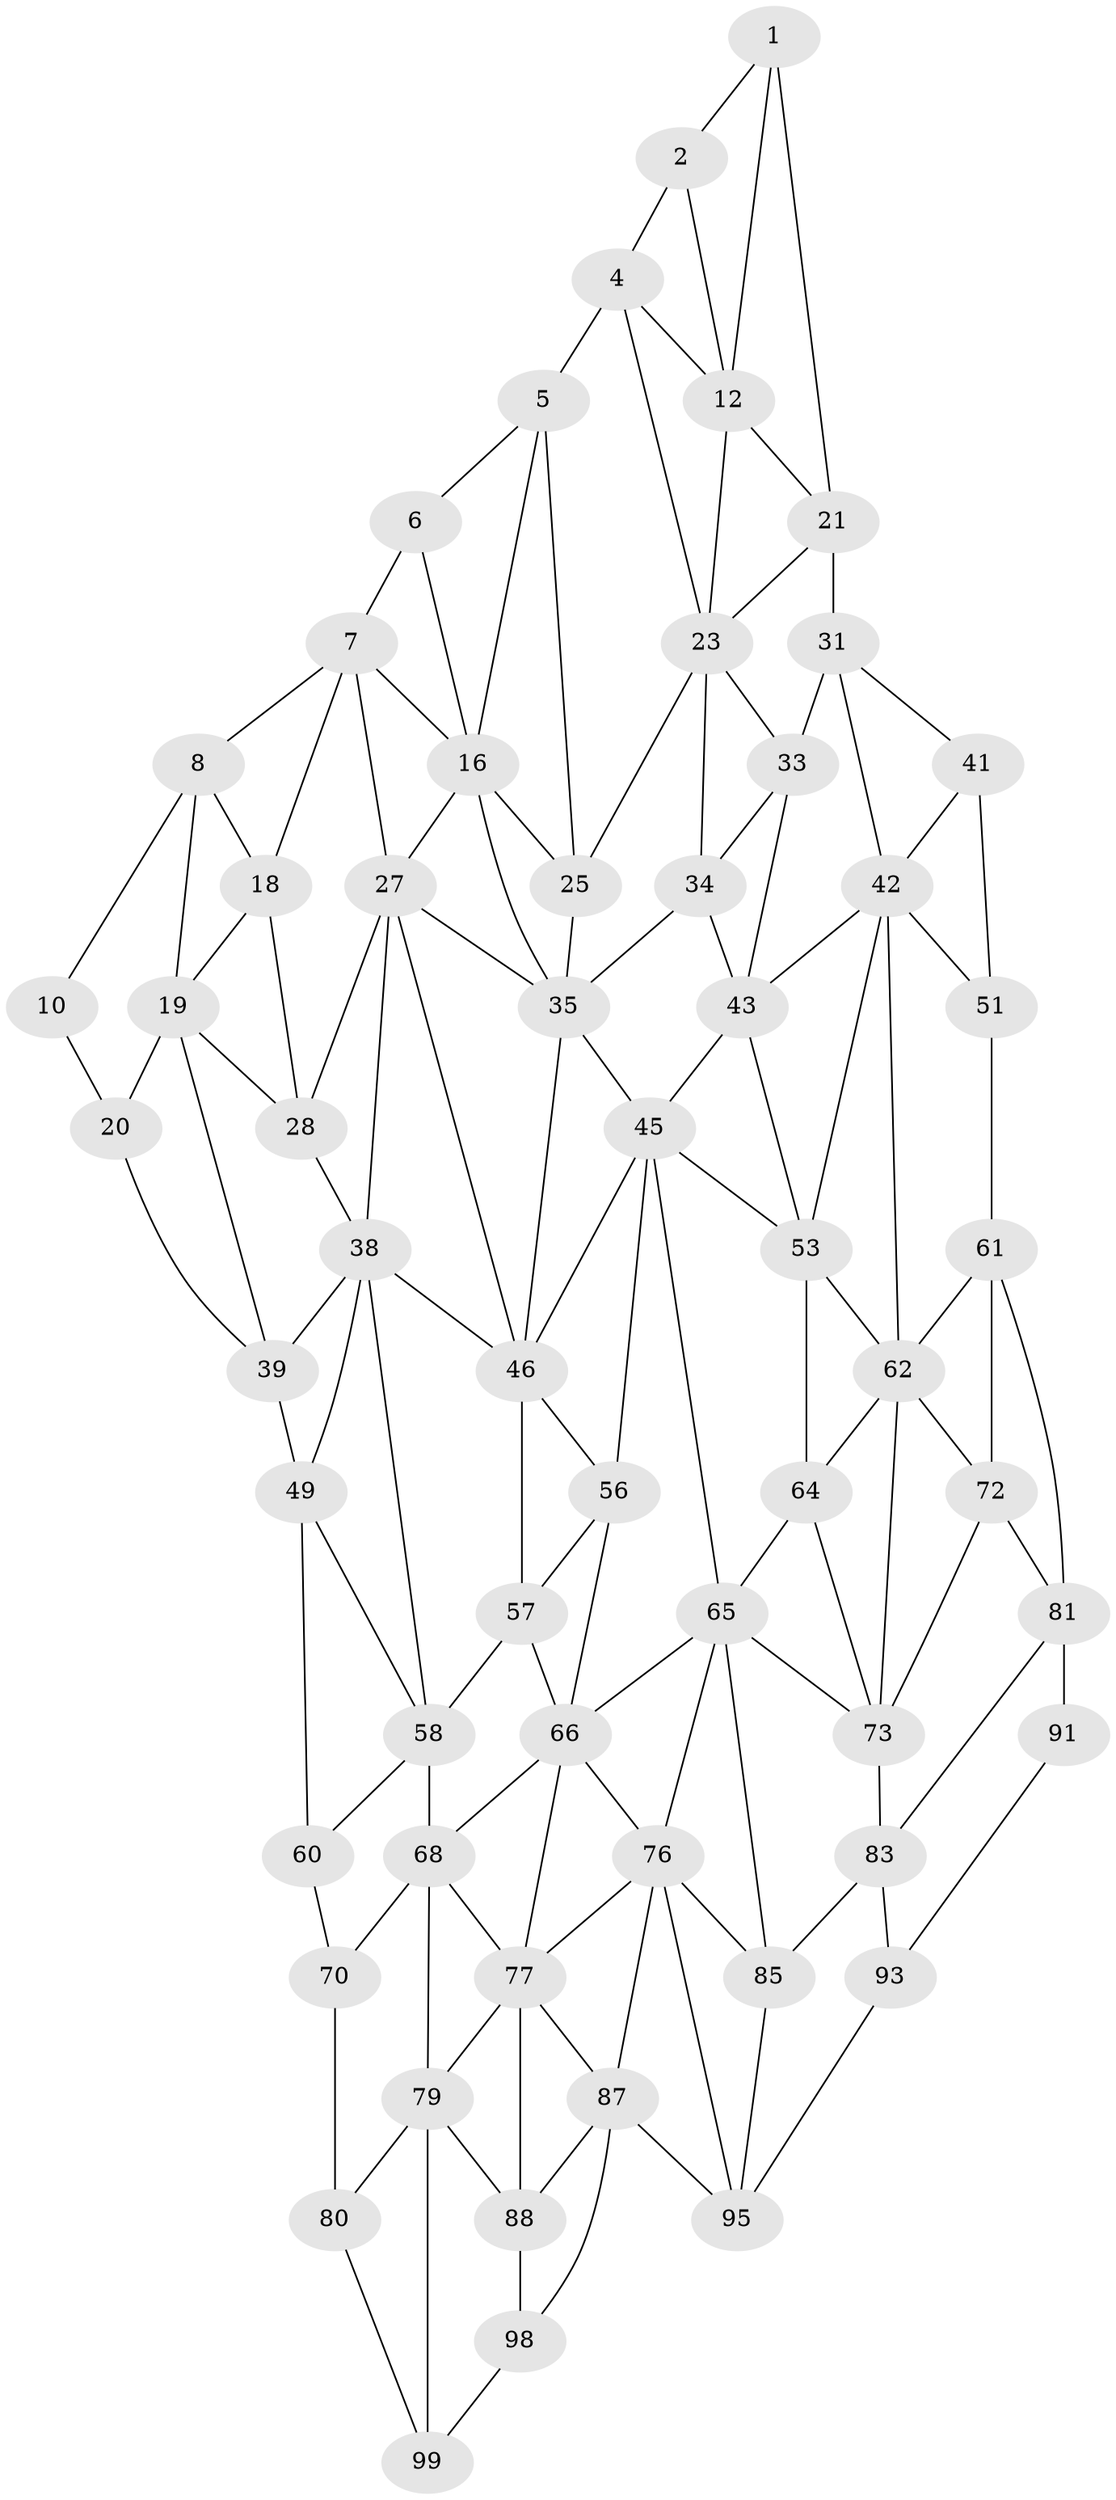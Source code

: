 // original degree distribution, {2: 0.04, 3: 0.32, 4: 0.64}
// Generated by graph-tools (version 1.1) at 2025/11/02/21/25 10:11:11]
// undirected, 59 vertices, 128 edges
graph export_dot {
graph [start="1"]
  node [color=gray90,style=filled];
  1 [super="+11"];
  2 [super="+3"];
  4 [super="+14"];
  5 [super="+15"];
  6;
  7 [super="+17"];
  8 [super="+9"];
  10;
  12 [super="+13"];
  16 [super="+26"];
  18;
  19 [super="+29"];
  20 [super="+30"];
  21 [super="+22"];
  23 [super="+24"];
  25;
  27 [super="+37"];
  28;
  31 [super="+32"];
  33;
  34;
  35 [super="+36"];
  38 [super="+48"];
  39 [super="+40"];
  41;
  42 [super="+52"];
  43 [super="+44"];
  45 [super="+55"];
  46 [super="+47"];
  49 [super="+50"];
  51;
  53 [super="+54"];
  56;
  57;
  58 [super="+59"];
  60;
  61 [super="+71"];
  62 [super="+63"];
  64;
  65 [super="+75"];
  66 [super="+67"];
  68 [super="+69"];
  70;
  72;
  73 [super="+74"];
  76 [super="+86"];
  77 [super="+78"];
  79 [super="+89"];
  80 [super="+90"];
  81 [super="+82"];
  83 [super="+84"];
  85;
  87 [super="+97"];
  88;
  91 [super="+92"];
  93 [super="+94"];
  95 [super="+96"];
  98;
  99 [super="+100"];
  1 -- 2;
  1 -- 12;
  1 -- 21;
  2 -- 12 [weight=2];
  2 -- 4;
  4 -- 5 [weight=2];
  4 -- 12;
  4 -- 23;
  5 -- 6;
  5 -- 16;
  5 -- 25;
  6 -- 16;
  6 -- 7;
  7 -- 8;
  7 -- 16;
  7 -- 18;
  7 -- 27;
  8 -- 18;
  8 -- 10;
  8 -- 19;
  10 -- 20;
  12 -- 23;
  12 -- 21;
  16 -- 25;
  16 -- 35;
  16 -- 27;
  18 -- 28;
  18 -- 19;
  19 -- 20 [weight=2];
  19 -- 28;
  19 -- 39;
  20 -- 39;
  21 -- 31 [weight=2];
  21 -- 23;
  23 -- 33;
  23 -- 25;
  23 -- 34;
  25 -- 35;
  27 -- 28;
  27 -- 38;
  27 -- 35;
  27 -- 46;
  28 -- 38;
  31 -- 41;
  31 -- 33;
  31 -- 42;
  33 -- 43;
  33 -- 34;
  34 -- 35;
  34 -- 43;
  35 -- 45;
  35 -- 46;
  38 -- 39;
  38 -- 49;
  38 -- 58;
  38 -- 46;
  39 -- 49 [weight=2];
  41 -- 51;
  41 -- 42;
  42 -- 43;
  42 -- 51;
  42 -- 53;
  42 -- 62;
  43 -- 53 [weight=2];
  43 -- 45;
  45 -- 46;
  45 -- 56;
  45 -- 65;
  45 -- 53;
  46 -- 56;
  46 -- 57;
  49 -- 58;
  49 -- 60;
  51 -- 61;
  53 -- 62;
  53 -- 64;
  56 -- 66;
  56 -- 57;
  57 -- 58;
  57 -- 66;
  58 -- 68 [weight=2];
  58 -- 60;
  60 -- 70;
  61 -- 62;
  61 -- 72;
  61 -- 81;
  62 -- 72;
  62 -- 64;
  62 -- 73;
  64 -- 65;
  64 -- 73;
  65 -- 66;
  65 -- 76;
  65 -- 85;
  65 -- 73;
  66 -- 76;
  66 -- 68;
  66 -- 77;
  68 -- 70;
  68 -- 79;
  68 -- 77;
  70 -- 80;
  72 -- 73;
  72 -- 81;
  73 -- 83 [weight=2];
  76 -- 77;
  76 -- 85;
  76 -- 87;
  76 -- 95;
  77 -- 87;
  77 -- 88;
  77 -- 79;
  79 -- 80 [weight=2];
  79 -- 88;
  79 -- 99;
  80 -- 99;
  81 -- 91 [weight=2];
  81 -- 83;
  83 -- 93 [weight=2];
  83 -- 85;
  85 -- 95;
  87 -- 88;
  87 -- 98;
  87 -- 95;
  88 -- 98;
  91 -- 93;
  93 -- 95;
  98 -- 99;
}
